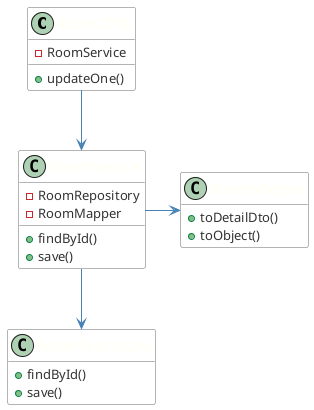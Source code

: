 @startuml
skinparam linetype ortho
hide empty members

skinparam class {
	ArrowColor SteelBlue
	BorderColor Dimgray
	HeaderBackgroundColor SteelBlue
	BackgroundColor White
	FontName Calibri bold
	AttributeFontColor #333
	AttributeFontName Calibri
	AttributeFontSize 13
	FontColor Ivory
	FontSize 15
}

class RoomCTRL{
- RoomService
+ updateOne()
}

class RoomService{
- RoomRepository
- RoomMapper

+ findById()
+ save()
}

class RoomMapper {
+ toDetailDto()
+ toObject()
}

class RoomRepository{

+ findById()
+ save()

}


RoomCTRL --> RoomService
RoomService -> RoomMapper
RoomService --> RoomRepository



@enduml
